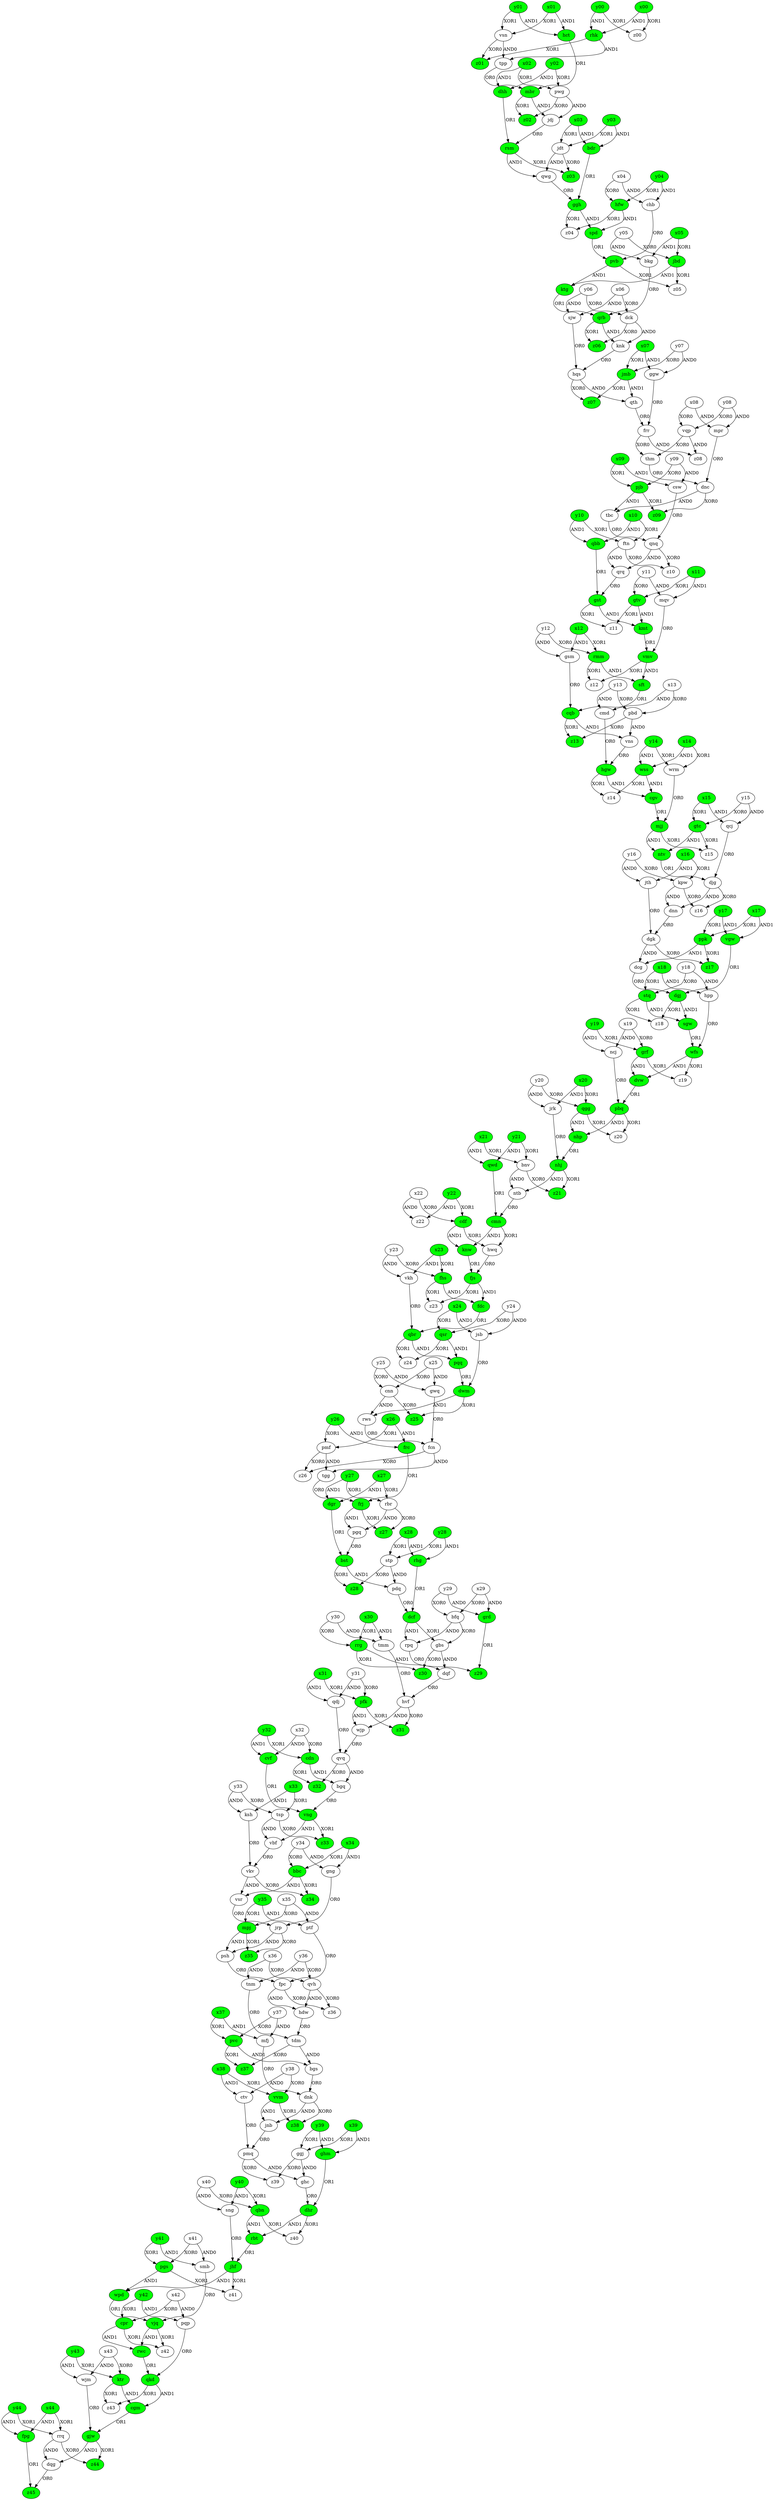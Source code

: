 digraph "2024day24Test" {
	ktr -> cgm [label=AND1]
	qkd -> cgm [label=AND1]
	y41 -> smb [label=AND1]
	x41 -> smb [label=AND0]
	gst -> kmt [label=AND1]
	gtv -> kmt [label=AND1]
	y29 -> bfq [label=XOR0]
	x29 -> bfq [label=XOR0]
	hqs -> z07 [label=XOR0]
	jmb -> z07 [label=XOR1]
	x03 -> bdr [label=AND1]
	y03 -> bdr [label=AND1]
	gbs -> z30 [label=XOR0]
	rrg -> z30 [label=XOR1]
	gbs -> dqf [label=AND0]
	rrg -> dqf [label=AND1]
	pgs -> wpd [label=AND1]
	jhf -> wpd [label=AND1]
	rbr -> z27 [label=XOR0]
	frj -> z27 [label=XOR1]
	vsr -> jrp [label=OR0]
	gng -> jrp [label=OR0]
	knw -> fjs [label=OR1]
	hwq -> fjs [label=OR0]
	tsp -> vbf [label=AND0]
	vng -> vbf [label=AND1]
	fpg -> z45 [label=OR1]
	dqg -> z45 [label=OR0]
	wpd -> vjq [label=OR1]
	smb -> vjq [label=OR0]
	fcn -> z26 [label=XOR0]
	pmf -> z26 [label=XOR0]
	dqf -> hvf [label=OR0]
	tmm -> hvf [label=OR0]
	pmq -> ghc [label=AND0]
	ggj -> ghc [label=AND0]
	dgk -> dcg [label=AND0]
	ppk -> dcg [label=AND1]
	y22 -> z22 [label=AND1]
	x22 -> z22 [label=AND0]
	hqs -> qth [label=AND0]
	jmb -> qth [label=AND1]
	pmf -> tgg [label=AND0]
	fcn -> tgg [label=AND0]
	y28 -> rhg [label=AND1]
	x28 -> rhg [label=AND1]
	pvb -> z05 [label=XOR1]
	jbd -> z05 [label=XOR1]
	cqb -> z13 [label=XOR1]
	pbd -> z13 [label=XOR0]
	dcg -> dgj [label=OR0]
	vgw -> dgj [label=OR1]
	mpj -> psh [label=AND1]
	jrp -> psh [label=AND0]
	y39 -> ggj [label=XOR1]
	x39 -> ggj [label=XOR1]
	y38 -> vvm [label=XOR0]
	x38 -> vvm [label=XOR1]
	rrq -> dqg [label=AND0]
	gjw -> dqg [label=AND1]
	y23 -> vkh [label=AND0]
	x23 -> vkh [label=AND1]
	x41 -> pgs [label=XOR0]
	y41 -> pgs [label=XOR1]
	jsb -> dwm [label=OR0]
	pqq -> dwm [label=OR1]
	x15 -> qcj [label=AND1]
	y15 -> qcj [label=AND0]
	qnq -> qrq [label=AND0]
	ftn -> qrq [label=AND0]
	x30 -> rrg [label=XOR1]
	y30 -> rrg [label=XOR0]
	y12 -> rmm [label=XOR0]
	x12 -> rmm [label=XOR1]
	qnq -> z10 [label=XOR0]
	ftn -> z10 [label=XOR0]
	qwd -> cmn [label=OR1]
	ntb -> cmn [label=OR0]
	y01 -> hct [label=AND1]
	x01 -> hct [label=AND1]
	ncj -> pbq [label=OR0]
	dvw -> pbq [label=OR1]
	pdq -> dcf [label=OR0]
	rhg -> dcf [label=OR1]
	y13 -> cmd [label=AND0]
	x13 -> cmd [label=AND0]
	pvc -> bgs [label=AND1]
	tdm -> bgs [label=AND0]
	rws -> fcn [label=OR0]
	gwq -> fcn [label=OR0]
	x44 -> fpg [label=AND1]
	y44 -> fpg [label=AND1]
	wss -> cgv [label=AND1]
	hgw -> cgv [label=AND1]
	y04 -> chb [label=AND1]
	x04 -> chb [label=AND0]
	qbn -> z40 [label=XOR1]
	dhr -> z40 [label=XOR1]
	cpr -> z42 [label=XOR1]
	vjq -> z42 [label=XOR1]
	rhk -> tpp [label=AND1]
	vsn -> tpp [label=AND0]
	dwm -> z25 [label=XOR1]
	cnn -> z25 [label=XOR0]
	jrk -> nhj [label=OR0]
	nhp -> nhj [label=OR1]
	jnb -> pmq [label=OR0]
	ctv -> pmq [label=OR0]
	x42 -> pqp [label=AND0]
	y42 -> pqp [label=AND1]
	dck -> knk [label=AND0]
	qrb -> knk [label=AND1]
	vmv -> z12 [label=XOR1]
	rmm -> z12 [label=XOR1]
	vbf -> vkv [label=OR0]
	ksh -> vkv [label=OR0]
	y19 -> ncj [label=AND1]
	x19 -> ncj [label=AND0]
	qth -> frr [label=OR0]
	ggw -> frr [label=OR0]
	qbr -> z24 [label=XOR1]
	qsr -> z24 [label=XOR1]
	grf -> dvw [label=AND1]
	wfs -> dvw [label=AND1]
	csw -> qnq [label=OR0]
	tbc -> qnq [label=OR0]
	x31 -> qdj [label=AND1]
	y31 -> qdj [label=AND0]
	y20 -> qgg [label=XOR0]
	x20 -> qgg [label=XOR1]
	x32 -> cvf [label=AND0]
	y32 -> cvf [label=AND1]
	qbr -> pqq [label=AND1]
	qsr -> pqq [label=AND1]
	vvm -> jnb [label=AND1]
	dnk -> jnb [label=AND0]
	bst -> pdq [label=AND1]
	stp -> pdq [label=AND0]
	y38 -> ctv [label=AND0]
	x38 -> ctv [label=AND1]
	bfq -> gbs [label=XOR0]
	dcf -> gbs [label=XOR1]
	x12 -> gsm [label=AND1]
	y12 -> gsm [label=AND0]
	y24 -> qsr [label=XOR0]
	x24 -> qsr [label=XOR1]
	vqp -> z08 [label=AND0]
	frr -> z08 [label=AND0]
	y13 -> pbd [label=XOR0]
	x13 -> pbd [label=XOR0]
	jth -> dgk [label=OR0]
	dnn -> dgk [label=OR0]
	y05 -> jbd [label=XOR0]
	x05 -> jbd [label=XOR1]
	y00 -> rhk [label=AND1]
	x00 -> rhk [label=AND1]
	fhs -> z23 [label=XOR1]
	fjs -> z23 [label=XOR1]
	gtv -> z11 [label=XOR1]
	gst -> z11 [label=XOR1]
	y37 -> mfj [label=AND0]
	x37 -> mfj [label=AND1]
	y15 -> gtc [label=XOR0]
	x15 -> gtc [label=XOR1]
	y11 -> mqv [label=AND0]
	x11 -> mqv [label=AND1]
	bkg -> qrb [label=OR0]
	ktg -> qrb [label=OR1]
	y11 -> gtv [label=XOR0]
	x11 -> gtv [label=XOR1]
	x09 -> csw [label=AND1]
	y09 -> csw [label=AND0]
	dhr -> rbt [label=AND1]
	qbn -> rbt [label=AND1]
	vvm -> z38 [label=XOR1]
	dnk -> z38 [label=XOR0]
	cvf -> vng [label=OR1]
	bgq -> vng [label=OR0]
	hpp -> wfs [label=OR0]
	sgw -> wfs [label=OR1]
	djg -> z16 [label=XOR0]
	kpw -> z16 [label=XOR0]
	x16 -> kpw [label=XOR1]
	y16 -> kpw [label=XOR0]
	x27 -> dgr [label=AND1]
	y27 -> dgr [label=AND1]
	y25 -> gwq [label=AND0]
	x25 -> gwq [label=AND0]
	dgj -> sgw [label=AND1]
	stq -> sgw [label=AND1]
	tsp -> z33 [label=XOR0]
	vng -> z33 [label=XOR1]
	gsm -> cqb [label=OR0]
	sft -> cqb [label=OR1]
	kmt -> vmv [label=OR1]
	mqv -> vmv [label=OR0]
	qvh -> z36 [label=XOR0]
	fpc -> z36 [label=XOR0]
	ptf -> fpc [label=OR0]
	psh -> fpc [label=OR0]
	wjm -> gjw [label=OR0]
	cgm -> gjw [label=OR1]
	vkh -> qbr [label=OR0]
	fdc -> qbr [label=OR1]
	y33 -> tsp [label=XOR0]
	x33 -> tsp [label=XOR1]
	x19 -> grf [label=XOR0]
	y19 -> grf [label=XOR1]
	x44 -> rrq [label=XOR1]
	y44 -> rrq [label=XOR1]
	pwg -> jdj [label=AND0]
	mbr -> jdj [label=AND1]
	wrm -> mjj [label=OR0]
	cgv -> mjj [label=OR1]
	jrp -> z35 [label=XOR0]
	mpj -> z35 [label=XOR1]
	hvf -> z31 [label=XOR0]
	pfk -> z31 [label=XOR1]
	x42 -> cpr [label=XOR0]
	y42 -> cpr [label=XOR1]
	x22 -> cdf [label=XOR0]
	y22 -> cdf [label=XOR1]
	x30 -> tmm [label=AND1]
	y30 -> tmm [label=AND0]
	bnv -> z21 [label=XOR0]
	nhj -> z21 [label=XOR1]
	y43 -> wjm [label=AND1]
	x43 -> wjm [label=AND0]
	hfw -> z04 [label=XOR1]
	ggh -> z04 [label=XOR1]
	dnc -> z09 [label=XOR0]
	pjb -> z09 [label=XOR1]
	ppk -> z17 [label=XOR1]
	dgk -> z17 [label=XOR0]
	y28 -> stp [label=XOR1]
	x28 -> stp [label=XOR1]
	mjj -> z15 [label=XOR1]
	gtc -> z15 [label=XOR1]
	y18 -> hpp [label=AND0]
	x18 -> hpp [label=AND1]
	x06 -> sjw [label=AND0]
	y06 -> sjw [label=AND0]
	mpr -> dnc [label=OR0]
	thm -> dnc [label=OR0]
	mbr -> z02 [label=XOR1]
	pwg -> z02 [label=XOR0]
	y26 -> frc [label=AND1]
	x26 -> frc [label=AND1]
	frr -> thm [label=XOR0]
	vqp -> thm [label=XOR0]
	y02 -> pwg [label=XOR1]
	x02 -> pwg [label=XOR1]
	jhf -> z41 [label=XOR1]
	pgs -> z41 [label=XOR1]
	x00 -> z00 [label=XOR1]
	y00 -> z00 [label=XOR1]
	stq -> z18 [label=XOR1]
	dgj -> z18 [label=XOR1]
	cqb -> vns [label=AND1]
	pbd -> vns [label=AND0]
	x06 -> dck [label=XOR0]
	y06 -> dck [label=XOR0]
	qwg -> ggh [label=OR0]
	bdr -> ggh [label=OR1]
	x36 -> tnm [label=AND0]
	y36 -> tnm [label=AND0]
	x09 -> pjb [label=XOR1]
	y09 -> pjb [label=XOR0]
	hdw -> tdm [label=OR0]
	tnm -> tdm [label=OR0]
	vjq -> rwc [label=AND1]
	cpr -> rwc [label=AND1]
	y21 -> bnv [label=XOR1]
	x21 -> bnv [label=XOR1]
	rwc -> qkd [label=OR1]
	pqp -> qkd [label=OR0]
	qgg -> nhp [label=AND1]
	pbq -> nhp [label=AND1]
	y07 -> ggw [label=AND0]
	x07 -> ggw [label=AND1]
	hgw -> z14 [label=XOR1]
	wss -> z14 [label=XOR1]
	y25 -> cnn [label=XOR0]
	x25 -> cnn [label=XOR0]
	tdm -> z37 [label=XOR0]
	pvc -> z37 [label=XOR1]
	jdt -> qwg [label=AND0]
	rsm -> qwg [label=AND1]
	y05 -> bkg [label=AND0]
	x05 -> bkg [label=AND1]
	dhh -> rsm [label=OR1]
	jdj -> rsm [label=OR0]
	djg -> dnn [label=AND0]
	kpw -> dnn [label=AND0]
	qgg -> z20 [label=XOR1]
	pbq -> z20 [label=XOR1]
	gtc -> ntv [label=AND1]
	mjj -> ntv [label=AND1]
	tgg -> frj [label=OR0]
	frc -> frj [label=OR1]
	y16 -> jth [label=AND0]
	x16 -> jth [label=AND1]
	y23 -> fhs [label=XOR0]
	x23 -> fhs [label=XOR1]
	x24 -> jsb [label=AND1]
	y24 -> jsb [label=AND0]
	pgq -> bst [label=OR0]
	dgr -> bst [label=OR1]
	x14 -> wss [label=AND1]
	y14 -> wss [label=AND1]
	rbt -> jhf [label=OR1]
	sng -> jhf [label=OR0]
	y10 -> qbb [label=AND1]
	x10 -> qbb [label=AND1]
	rsm -> z03 [label=XOR1]
	jdt -> z03 [label=XOR0]
	y31 -> pfk [label=XOR0]
	x31 -> pfk [label=XOR1]
	vkv -> vsr [label=AND0]
	bbc -> vsr [label=AND1]
	y01 -> vsn [label=XOR1]
	x01 -> vsn [label=XOR1]
	tpp -> mbr [label=OR0]
	hct -> mbr [label=OR1]
	qvq -> bgq [label=AND0]
	cdn -> bgq [label=AND1]
	y32 -> cdn [label=XOR1]
	x32 -> cdn [label=XOR0]
	x21 -> qwd [label=AND1]
	y21 -> qwd [label=AND1]
	y04 -> hfw [label=XOR1]
	x04 -> hfw [label=XOR0]
	y17 -> ppk [label=XOR1]
	x17 -> ppk [label=XOR1]
	bfq -> rpq [label=AND0]
	dcf -> rpq [label=AND1]
	ggh -> spd [label=AND1]
	hfw -> spd [label=AND1]
	x03 -> jdt [label=XOR1]
	y03 -> jdt [label=XOR1]
	jbd -> ktg [label=AND1]
	pvb -> ktg [label=AND1]
	x18 -> stq [label=XOR1]
	y18 -> stq [label=XOR0]
	x34 -> gng [label=AND1]
	y34 -> gng [label=AND0]
	y40 -> sng [label=AND1]
	x40 -> sng [label=AND0]
	x33 -> ksh [label=AND1]
	y33 -> ksh [label=AND0]
	qrb -> z06 [label=XOR1]
	dck -> z06 [label=XOR0]
	x26 -> pmf [label=XOR1]
	y26 -> pmf [label=XOR1]
	vsn -> z01 [label=XOR0]
	rhk -> z01 [label=XOR1]
	frj -> pgq [label=AND1]
	rbr -> pgq [label=AND0]
	x08 -> mpr [label=AND0]
	y08 -> mpr [label=AND0]
	cdf -> knw [label=AND1]
	cmn -> knw [label=AND1]
	wjp -> qvq [label=OR0]
	qdj -> qvq [label=OR0]
	fjs -> fdc [label=AND1]
	fhs -> fdc [label=AND1]
	x07 -> jmb [label=XOR1]
	y07 -> jmb [label=XOR0]
	qvh -> hdw [label=AND0]
	fpc -> hdw [label=AND0]
	x34 -> bbc [label=XOR1]
	y34 -> bbc [label=XOR0]
	ghm -> dhr [label=OR1]
	ghc -> dhr [label=OR0]
	rmm -> sft [label=AND1]
	vmv -> sft [label=AND1]
	ktr -> z43 [label=XOR1]
	qkd -> z43 [label=XOR1]
	knk -> hqs [label=OR0]
	sjw -> hqs [label=OR0]
	y40 -> qbn [label=XOR1]
	x40 -> qbn [label=XOR0]
	bgs -> dnk [label=OR0]
	mfj -> dnk [label=OR0]
	pmq -> z39 [label=XOR0]
	ggj -> z39 [label=XOR0]
	qrq -> gst [label=OR0]
	qbb -> gst [label=OR1]
	y35 -> mpj [label=XOR1]
	x35 -> mpj [label=XOR0]
	rrq -> z44 [label=XOR0]
	gjw -> z44 [label=XOR1]
	vkv -> z34 [label=XOR0]
	bbc -> z34 [label=XOR1]
	y43 -> ktr [label=XOR1]
	x43 -> ktr [label=XOR0]
	qcj -> djg [label=OR0]
	ntv -> djg [label=OR1]
	wfs -> z19 [label=XOR1]
	grf -> z19 [label=XOR1]
	x10 -> ftn [label=XOR1]
	y10 -> ftn [label=XOR1]
	chb -> pvb [label=OR0]
	spd -> pvb [label=OR1]
	x27 -> rbr [label=XOR1]
	y27 -> rbr [label=XOR1]
	y02 -> dhh [label=AND1]
	x02 -> dhh [label=AND1]
	qvq -> z32 [label=XOR0]
	cdn -> z32 [label=XOR1]
	bst -> z28 [label=XOR1]
	stp -> z28 [label=XOR0]
	x14 -> wrm [label=XOR1]
	y14 -> wrm [label=XOR1]
	y17 -> vgw [label=AND1]
	x17 -> vgw [label=AND1]
	x36 -> qvh [label=XOR0]
	y36 -> qvh [label=XOR0]
	x20 -> jrk [label=AND1]
	y20 -> jrk [label=AND0]
	x35 -> ptf [label=AND0]
	y35 -> ptf [label=AND1]
	bnv -> ntb [label=AND0]
	nhj -> ntb [label=AND1]
	cnn -> rws [label=AND0]
	dwm -> rws [label=AND1]
	cmn -> hwq [label=XOR1]
	cdf -> hwq [label=XOR1]
	pjb -> tbc [label=AND1]
	dnc -> tbc [label=AND0]
	x39 -> ghm [label=AND1]
	y39 -> ghm [label=AND1]
	x08 -> vqp [label=XOR0]
	y08 -> vqp [label=XOR0]
	cmd -> hgw [label=OR0]
	vns -> hgw [label=OR0]
	grd -> z29 [label=OR1]
	rpq -> z29 [label=OR0]
	y29 -> grd [label=AND0]
	x29 -> grd [label=AND0]
	y37 -> pvc [label=XOR0]
	x37 -> pvc [label=XOR1]
	hvf -> wjp [label=AND0]
	pfk -> wjp [label=AND1]
	x00 [label=x00 fillcolor=green style=filled]
	x01 [label=x01 fillcolor=green style=filled]
	x02 [label=x02 fillcolor=green style=filled]
	x03 [label=x03 fillcolor=green style=filled]
	x05 [label=x05 fillcolor=green style=filled]
	x07 [label=x07 fillcolor=green style=filled]
	x09 [label=x09 fillcolor=green style=filled]
	x10 [label=x10 fillcolor=green style=filled]
	x11 [label=x11 fillcolor=green style=filled]
	x12 [label=x12 fillcolor=green style=filled]
	x14 [label=x14 fillcolor=green style=filled]
	x15 [label=x15 fillcolor=green style=filled]
	x16 [label=x16 fillcolor=green style=filled]
	x17 [label=x17 fillcolor=green style=filled]
	x18 [label=x18 fillcolor=green style=filled]
	x20 [label=x20 fillcolor=green style=filled]
	x21 [label=x21 fillcolor=green style=filled]
	x23 [label=x23 fillcolor=green style=filled]
	x24 [label=x24 fillcolor=green style=filled]
	x26 [label=x26 fillcolor=green style=filled]
	x27 [label=x27 fillcolor=green style=filled]
	x28 [label=x28 fillcolor=green style=filled]
	x30 [label=x30 fillcolor=green style=filled]
	x31 [label=x31 fillcolor=green style=filled]
	x33 [label=x33 fillcolor=green style=filled]
	x34 [label=x34 fillcolor=green style=filled]
	x37 [label=x37 fillcolor=green style=filled]
	x38 [label=x38 fillcolor=green style=filled]
	x39 [label=x39 fillcolor=green style=filled]
	x44 [label=x44 fillcolor=green style=filled]
	y00 [label=y00 fillcolor=green style=filled]
	y01 [label=y01 fillcolor=green style=filled]
	y02 [label=y02 fillcolor=green style=filled]
	y03 [label=y03 fillcolor=green style=filled]
	y04 [label=y04 fillcolor=green style=filled]
	y10 [label=y10 fillcolor=green style=filled]
	y14 [label=y14 fillcolor=green style=filled]
	y17 [label=y17 fillcolor=green style=filled]
	y19 [label=y19 fillcolor=green style=filled]
	y21 [label=y21 fillcolor=green style=filled]
	y22 [label=y22 fillcolor=green style=filled]
	y26 [label=y26 fillcolor=green style=filled]
	y27 [label=y27 fillcolor=green style=filled]
	y28 [label=y28 fillcolor=green style=filled]
	y32 [label=y32 fillcolor=green style=filled]
	y35 [label=y35 fillcolor=green style=filled]
	y39 [label=y39 fillcolor=green style=filled]
	y40 [label=y40 fillcolor=green style=filled]
	y41 [label=y41 fillcolor=green style=filled]
	y42 [label=y42 fillcolor=green style=filled]
	y43 [label=y43 fillcolor=green style=filled]
	y44 [label=y44 fillcolor=green style=filled]
	bdr [label=bdr fillcolor=green style=filled]
	rhg [label=rhg fillcolor=green style=filled]
	vvm [label=vvm fillcolor=green style=filled]
	pgs [label=pgs fillcolor=green style=filled]
	rrg [label=rrg fillcolor=green style=filled]
	rmm [label=rmm fillcolor=green style=filled]
	hct [label=hct fillcolor=green style=filled]
	fpg [label=fpg fillcolor=green style=filled]
	qgg [label=qgg fillcolor=green style=filled]
	qsr [label=qsr fillcolor=green style=filled]
	jbd [label=jbd fillcolor=green style=filled]
	rhk [label=rhk fillcolor=green style=filled]
	gtc [label=gtc fillcolor=green style=filled]
	gtv [label=gtv fillcolor=green style=filled]
	ppk [label=ppk fillcolor=green style=filled]
	dgr [label=dgr fillcolor=green style=filled]
	hgw [label=hgw fillcolor=green style=filled]
	grf [label=grf fillcolor=green style=filled]
	cpr [label=cpr fillcolor=green style=filled]
	cdf [label=cdf fillcolor=green style=filled]
	frc [label=frc fillcolor=green style=filled]
	pjb [label=pjb fillcolor=green style=filled]
	fhs [label=fhs fillcolor=green style=filled]
	wss [label=wss fillcolor=green style=filled]
	qbb [label=qbb fillcolor=green style=filled]
	pfk [label=pfk fillcolor=green style=filled]
	cdn [label=cdn fillcolor=green style=filled]
	qwd [label=qwd fillcolor=green style=filled]
	hfw [label=hfw fillcolor=green style=filled]
	stq [label=stq fillcolor=green style=filled]
	z01 [label=z01 fillcolor=green style=filled]
	jmb [label=jmb fillcolor=green style=filled]
	bbc [label=bbc fillcolor=green style=filled]
	qbn [label=qbn fillcolor=green style=filled]
	mpj [label=mpj fillcolor=green style=filled]
	ktr [label=ktr fillcolor=green style=filled]
	dhh [label=dhh fillcolor=green style=filled]
	vgw [label=vgw fillcolor=green style=filled]
	ghm [label=ghm fillcolor=green style=filled]
	pvc [label=pvc fillcolor=green style=filled]
	z30 [label=z30 fillcolor=green style=filled]
	cgv [label=cgv fillcolor=green style=filled]
	mjj [label=mjj fillcolor=green style=filled]
	z31 [label=z31 fillcolor=green style=filled]
	ntv [label=ntv fillcolor=green style=filled]
	mbr [label=mbr fillcolor=green style=filled]
	grd [label=grd fillcolor=green style=filled]
	z17 [label=z17 fillcolor=green style=filled]
	z02 [label=z02 fillcolor=green style=filled]
	rsm [label=rsm fillcolor=green style=filled]
	z03 [label=z03 fillcolor=green style=filled]
	z32 [label=z32 fillcolor=green style=filled]
	dgj [label=dgj fillcolor=green style=filled]
	sgw [label=sgw fillcolor=green style=filled]
	wfs [label=wfs fillcolor=green style=filled]
	ggh [label=ggh fillcolor=green style=filled]
	spd [label=spd fillcolor=green style=filled]
	pvb [label=pvb fillcolor=green style=filled]
	dvw [label=dvw fillcolor=green style=filled]
	ktg [label=ktg fillcolor=green style=filled]
	pbq [label=pbq fillcolor=green style=filled]
	qrb [label=qrb fillcolor=green style=filled]
	nhp [label=nhp fillcolor=green style=filled]
	z06 [label=z06 fillcolor=green style=filled]
	nhj [label=nhj fillcolor=green style=filled]
	z21 [label=z21 fillcolor=green style=filled]
	z07 [label=z07 fillcolor=green style=filled]
	cmn [label=cmn fillcolor=green style=filled]
	knw [label=knw fillcolor=green style=filled]
	fjs [label=fjs fillcolor=green style=filled]
	fdc [label=fdc fillcolor=green style=filled]
	qbr [label=qbr fillcolor=green style=filled]
	z09 [label=z09 fillcolor=green style=filled]
	pqq [label=pqq fillcolor=green style=filled]
	gst [label=gst fillcolor=green style=filled]
	kmt [label=kmt fillcolor=green style=filled]
	dwm [label=dwm fillcolor=green style=filled]
	z25 [label=z25 fillcolor=green style=filled]
	vmv [label=vmv fillcolor=green style=filled]
	sft [label=sft fillcolor=green style=filled]
	cqb [label=cqb fillcolor=green style=filled]
	z13 [label=z13 fillcolor=green style=filled]
	frj [label=frj fillcolor=green style=filled]
	z27 [label=z27 fillcolor=green style=filled]
	bst [label=bst fillcolor=green style=filled]
	z28 [label=z28 fillcolor=green style=filled]
	dcf [label=dcf fillcolor=green style=filled]
	cvf [label=cvf fillcolor=green style=filled]
	vng [label=vng fillcolor=green style=filled]
	z33 [label=z33 fillcolor=green style=filled]
	z29 [label=z29 fillcolor=green style=filled]
	z34 [label=z34 fillcolor=green style=filled]
	z35 [label=z35 fillcolor=green style=filled]
	z37 [label=z37 fillcolor=green style=filled]
	z38 [label=z38 fillcolor=green style=filled]
	dhr [label=dhr fillcolor=green style=filled]
	rbt [label=rbt fillcolor=green style=filled]
	jhf [label=jhf fillcolor=green style=filled]
	wpd [label=wpd fillcolor=green style=filled]
	vjq [label=vjq fillcolor=green style=filled]
	rwc [label=rwc fillcolor=green style=filled]
	qkd [label=qkd fillcolor=green style=filled]
	cgm [label=cgm fillcolor=green style=filled]
	gjw [label=gjw fillcolor=green style=filled]
	z44 [label=z44 fillcolor=green style=filled]
	z45 [label=z45 fillcolor=green style=filled]
}
